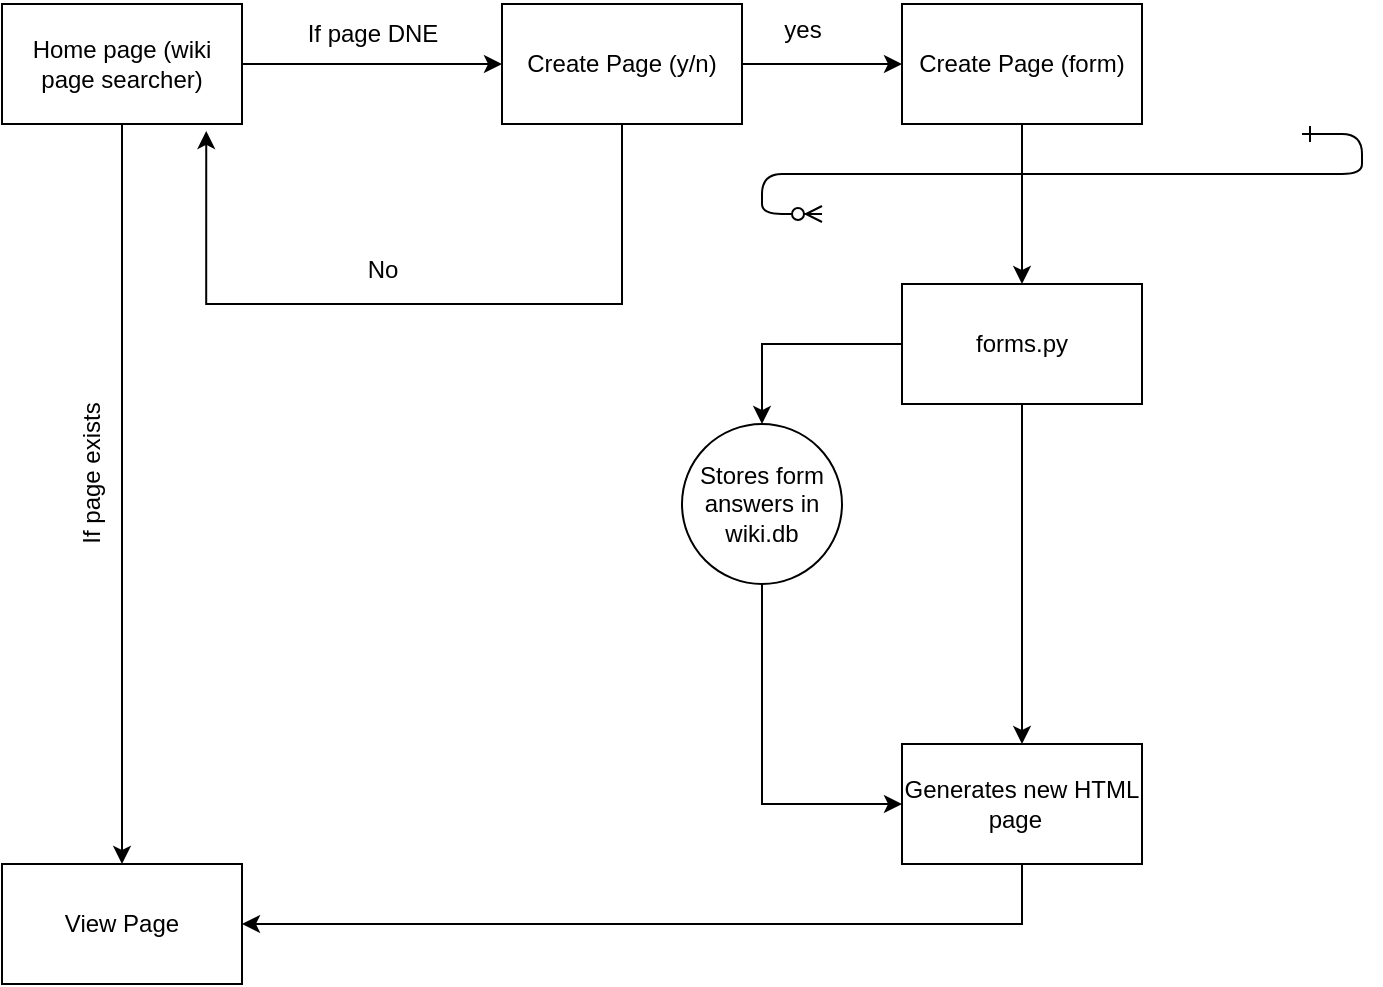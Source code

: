 <mxfile version="24.8.0">
  <diagram id="R2lEEEUBdFMjLlhIrx00" name="Page-1">
    <mxGraphModel dx="1587" dy="878" grid="1" gridSize="10" guides="1" tooltips="1" connect="1" arrows="1" fold="1" page="1" pageScale="1" pageWidth="850" pageHeight="1100" math="0" shadow="0" extFonts="Permanent Marker^https://fonts.googleapis.com/css?family=Permanent+Marker">
      <root>
        <mxCell id="0" />
        <mxCell id="1" parent="0" />
        <mxCell id="C-vyLk0tnHw3VtMMgP7b-12" value="" style="edgeStyle=entityRelationEdgeStyle;endArrow=ERzeroToMany;startArrow=ERone;endFill=1;startFill=0;" parent="1" target="C-vyLk0tnHw3VtMMgP7b-17" edge="1">
          <mxGeometry width="100" height="100" relative="1" as="geometry">
            <mxPoint x="700" y="165" as="sourcePoint" />
            <mxPoint x="460" y="205" as="targetPoint" />
          </mxGeometry>
        </mxCell>
        <mxCell id="sGN7YLMeac9mMzE8xggY-5" value="" style="edgeStyle=orthogonalEdgeStyle;rounded=0;orthogonalLoop=1;jettySize=auto;html=1;" edge="1" parent="1" source="sGN7YLMeac9mMzE8xggY-1" target="sGN7YLMeac9mMzE8xggY-4">
          <mxGeometry relative="1" as="geometry" />
        </mxCell>
        <mxCell id="sGN7YLMeac9mMzE8xggY-7" value="" style="edgeStyle=orthogonalEdgeStyle;rounded=0;orthogonalLoop=1;jettySize=auto;html=1;" edge="1" parent="1" source="sGN7YLMeac9mMzE8xggY-1" target="sGN7YLMeac9mMzE8xggY-6">
          <mxGeometry relative="1" as="geometry" />
        </mxCell>
        <mxCell id="sGN7YLMeac9mMzE8xggY-1" value="Home page (wiki page searcher)" style="rounded=0;whiteSpace=wrap;html=1;" vertex="1" parent="1">
          <mxGeometry x="50" y="100" width="120" height="60" as="geometry" />
        </mxCell>
        <mxCell id="sGN7YLMeac9mMzE8xggY-4" value="View Page" style="rounded=0;whiteSpace=wrap;html=1;" vertex="1" parent="1">
          <mxGeometry x="50" y="530" width="120" height="60" as="geometry" />
        </mxCell>
        <mxCell id="sGN7YLMeac9mMzE8xggY-12" style="edgeStyle=orthogonalEdgeStyle;rounded=0;orthogonalLoop=1;jettySize=auto;html=1;entryX=0.851;entryY=1.058;entryDx=0;entryDy=0;entryPerimeter=0;" edge="1" parent="1" source="sGN7YLMeac9mMzE8xggY-6" target="sGN7YLMeac9mMzE8xggY-1">
          <mxGeometry relative="1" as="geometry">
            <mxPoint x="150" y="200" as="targetPoint" />
            <Array as="points">
              <mxPoint x="360" y="250" />
              <mxPoint x="152" y="250" />
            </Array>
          </mxGeometry>
        </mxCell>
        <mxCell id="sGN7YLMeac9mMzE8xggY-15" value="" style="edgeStyle=orthogonalEdgeStyle;rounded=0;orthogonalLoop=1;jettySize=auto;html=1;" edge="1" parent="1" source="sGN7YLMeac9mMzE8xggY-6" target="sGN7YLMeac9mMzE8xggY-14">
          <mxGeometry relative="1" as="geometry" />
        </mxCell>
        <mxCell id="sGN7YLMeac9mMzE8xggY-6" value="Create Page (y/n)" style="rounded=0;whiteSpace=wrap;html=1;" vertex="1" parent="1">
          <mxGeometry x="300" y="100" width="120" height="60" as="geometry" />
        </mxCell>
        <mxCell id="sGN7YLMeac9mMzE8xggY-8" value="If page DNE" style="text;html=1;align=center;verticalAlign=middle;resizable=0;points=[];autosize=1;strokeColor=none;fillColor=none;" vertex="1" parent="1">
          <mxGeometry x="190" y="100" width="90" height="30" as="geometry" />
        </mxCell>
        <mxCell id="sGN7YLMeac9mMzE8xggY-9" value="If page exists" style="text;html=1;align=center;verticalAlign=middle;resizable=0;points=[];autosize=1;strokeColor=none;fillColor=none;rotation=-90;" vertex="1" parent="1">
          <mxGeometry x="50" y="320" width="90" height="30" as="geometry" />
        </mxCell>
        <mxCell id="sGN7YLMeac9mMzE8xggY-13" value="No" style="text;html=1;align=center;verticalAlign=middle;resizable=0;points=[];autosize=1;strokeColor=none;fillColor=none;" vertex="1" parent="1">
          <mxGeometry x="220" y="218" width="40" height="30" as="geometry" />
        </mxCell>
        <mxCell id="sGN7YLMeac9mMzE8xggY-21" value="" style="edgeStyle=orthogonalEdgeStyle;rounded=0;orthogonalLoop=1;jettySize=auto;html=1;" edge="1" parent="1" source="sGN7YLMeac9mMzE8xggY-14" target="sGN7YLMeac9mMzE8xggY-20">
          <mxGeometry relative="1" as="geometry" />
        </mxCell>
        <mxCell id="sGN7YLMeac9mMzE8xggY-14" value="Create Page (form)" style="rounded=0;whiteSpace=wrap;html=1;" vertex="1" parent="1">
          <mxGeometry x="500" y="100" width="120" height="60" as="geometry" />
        </mxCell>
        <mxCell id="sGN7YLMeac9mMzE8xggY-28" style="edgeStyle=orthogonalEdgeStyle;rounded=0;orthogonalLoop=1;jettySize=auto;html=1;exitX=0.5;exitY=1;exitDx=0;exitDy=0;entryX=0;entryY=0.5;entryDx=0;entryDy=0;" edge="1" parent="1" source="sGN7YLMeac9mMzE8xggY-16" target="sGN7YLMeac9mMzE8xggY-22">
          <mxGeometry relative="1" as="geometry" />
        </mxCell>
        <mxCell id="sGN7YLMeac9mMzE8xggY-16" value="Stores form answers in wiki.db" style="ellipse;whiteSpace=wrap;html=1;rounded=0;" vertex="1" parent="1">
          <mxGeometry x="390" y="310" width="80" height="80" as="geometry" />
        </mxCell>
        <mxCell id="sGN7YLMeac9mMzE8xggY-18" value="yes" style="text;html=1;align=center;verticalAlign=middle;resizable=0;points=[];autosize=1;strokeColor=none;fillColor=none;" vertex="1" parent="1">
          <mxGeometry x="430" y="98" width="40" height="30" as="geometry" />
        </mxCell>
        <mxCell id="sGN7YLMeac9mMzE8xggY-23" value="" style="edgeStyle=orthogonalEdgeStyle;rounded=0;orthogonalLoop=1;jettySize=auto;html=1;" edge="1" parent="1" source="sGN7YLMeac9mMzE8xggY-20" target="sGN7YLMeac9mMzE8xggY-22">
          <mxGeometry relative="1" as="geometry" />
        </mxCell>
        <mxCell id="sGN7YLMeac9mMzE8xggY-27" style="edgeStyle=orthogonalEdgeStyle;rounded=0;orthogonalLoop=1;jettySize=auto;html=1;exitX=0;exitY=0.5;exitDx=0;exitDy=0;" edge="1" parent="1" source="sGN7YLMeac9mMzE8xggY-20" target="sGN7YLMeac9mMzE8xggY-16">
          <mxGeometry relative="1" as="geometry" />
        </mxCell>
        <mxCell id="sGN7YLMeac9mMzE8xggY-20" value="forms.py" style="rounded=0;whiteSpace=wrap;html=1;" vertex="1" parent="1">
          <mxGeometry x="500" y="240" width="120" height="60" as="geometry" />
        </mxCell>
        <mxCell id="sGN7YLMeac9mMzE8xggY-26" style="edgeStyle=orthogonalEdgeStyle;rounded=0;orthogonalLoop=1;jettySize=auto;html=1;exitX=0.5;exitY=1;exitDx=0;exitDy=0;entryX=1;entryY=0.5;entryDx=0;entryDy=0;" edge="1" parent="1" source="sGN7YLMeac9mMzE8xggY-22" target="sGN7YLMeac9mMzE8xggY-4">
          <mxGeometry relative="1" as="geometry" />
        </mxCell>
        <mxCell id="sGN7YLMeac9mMzE8xggY-22" value="Generates new HTML page&amp;nbsp;&amp;nbsp;" style="rounded=0;whiteSpace=wrap;html=1;" vertex="1" parent="1">
          <mxGeometry x="500" y="470" width="120" height="60" as="geometry" />
        </mxCell>
      </root>
    </mxGraphModel>
  </diagram>
</mxfile>
